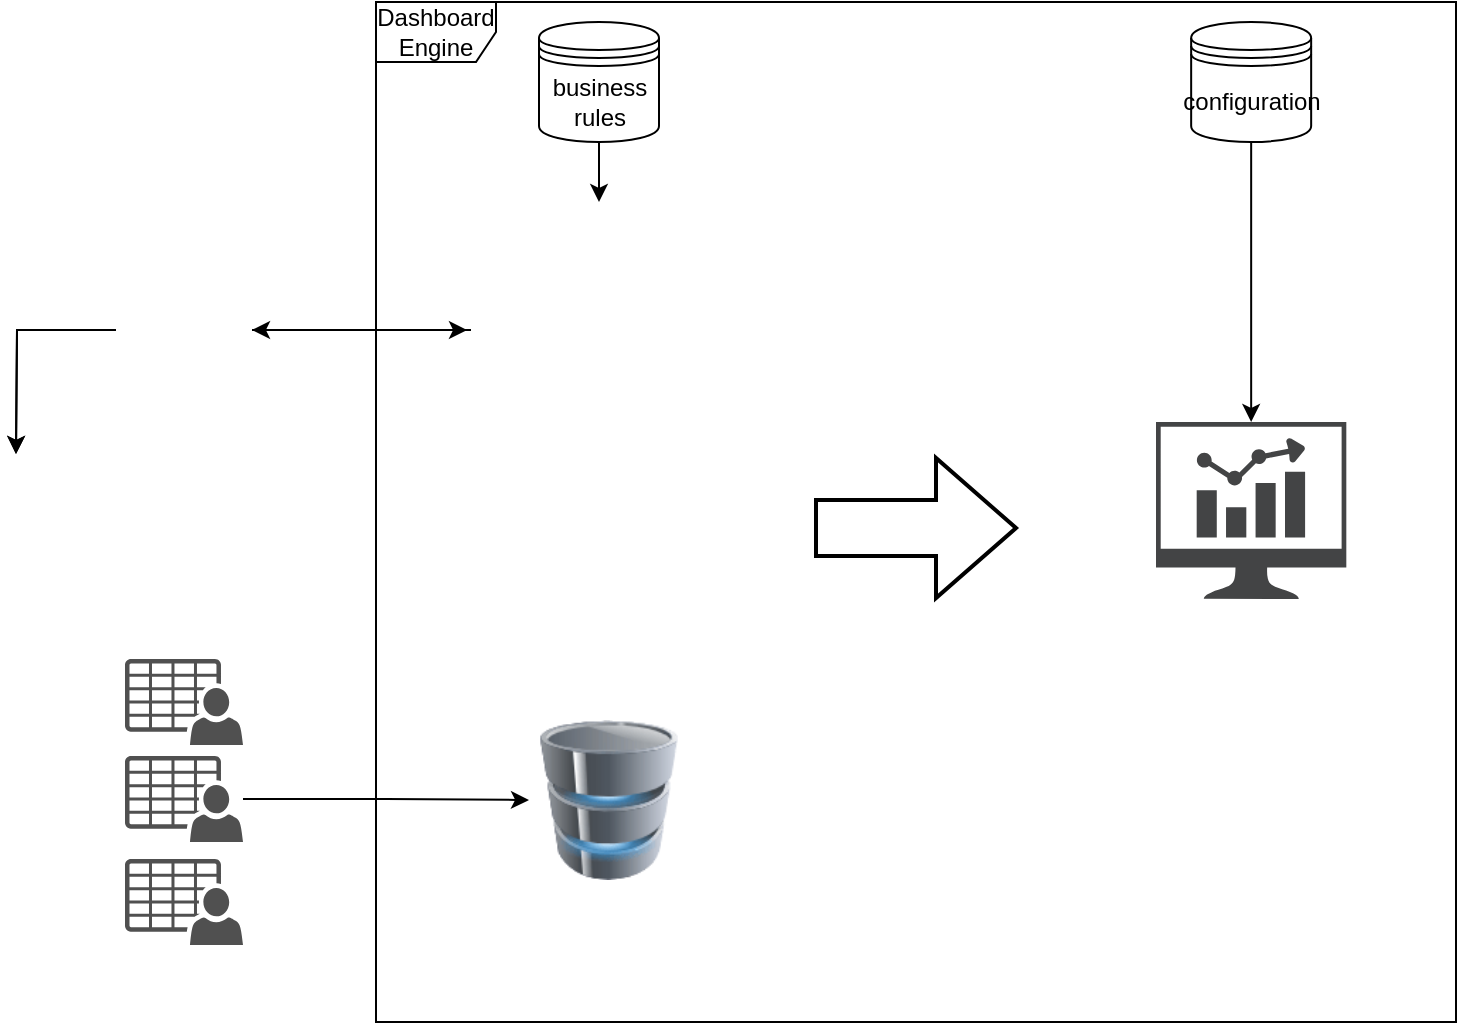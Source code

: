 <mxfile version="24.2.7" type="github">
  <diagram name="Page-1" id="NfocHUYJrqvPFP429sXq">
    <mxGraphModel dx="1002" dy="665" grid="1" gridSize="10" guides="1" tooltips="1" connect="1" arrows="1" fold="1" page="1" pageScale="1" pageWidth="850" pageHeight="1100" math="0" shadow="0">
      <root>
        <mxCell id="0" />
        <mxCell id="1" parent="0" />
        <mxCell id="ReU636VQs1B1num3QCUH-35" value="" style="edgeStyle=orthogonalEdgeStyle;rounded=0;orthogonalLoop=1;jettySize=auto;html=1;" edge="1" parent="1" source="ReU636VQs1B1num3QCUH-2" target="ReU636VQs1B1num3QCUH-32">
          <mxGeometry relative="1" as="geometry" />
        </mxCell>
        <mxCell id="ReU636VQs1B1num3QCUH-2" value="business rules" style="shape=datastore;whiteSpace=wrap;html=1;" vertex="1" parent="1">
          <mxGeometry x="261.5" y="20" width="60" height="60" as="geometry" />
        </mxCell>
        <mxCell id="ReU636VQs1B1num3QCUH-5" value="" style="sketch=0;pointerEvents=1;shadow=0;dashed=0;html=1;strokeColor=none;fillColor=#434445;aspect=fixed;labelPosition=center;verticalLabelPosition=bottom;verticalAlign=top;align=center;outlineConnect=0;shape=mxgraph.vvd.nsx_dashboard;" vertex="1" parent="1">
          <mxGeometry x="570" y="220" width="95.16" height="88.5" as="geometry" />
        </mxCell>
        <mxCell id="ReU636VQs1B1num3QCUH-6" value="" style="image;html=1;image=img/lib/clip_art/computers/Database_128x128.png" vertex="1" parent="1">
          <mxGeometry x="256.5" y="369" width="80" height="80" as="geometry" />
        </mxCell>
        <mxCell id="ReU636VQs1B1num3QCUH-27" value="" style="edgeStyle=orthogonalEdgeStyle;rounded=0;orthogonalLoop=1;jettySize=auto;html=1;" edge="1" parent="1" source="ReU636VQs1B1num3QCUH-7">
          <mxGeometry relative="1" as="geometry">
            <mxPoint x="NaN" y="236" as="targetPoint" />
          </mxGeometry>
        </mxCell>
        <mxCell id="ReU636VQs1B1num3QCUH-29" value="" style="edgeStyle=orthogonalEdgeStyle;rounded=0;orthogonalLoop=1;jettySize=auto;html=1;" edge="1" parent="1" source="ReU636VQs1B1num3QCUH-7">
          <mxGeometry relative="1" as="geometry">
            <mxPoint x="NaN" y="236" as="targetPoint" />
          </mxGeometry>
        </mxCell>
        <mxCell id="ReU636VQs1B1num3QCUH-7" value="" style="shape=image;html=1;verticalAlign=top;verticalLabelPosition=bottom;labelBackgroundColor=#ffffff;imageAspect=0;aspect=fixed;image=https://cdn3.iconfinder.com/data/icons/document-icons-2/30/647714-excel-128.png" vertex="1" parent="1">
          <mxGeometry x="50" y="140" width="68" height="68" as="geometry" />
        </mxCell>
        <mxCell id="ReU636VQs1B1num3QCUH-10" value="" style="edgeStyle=orthogonalEdgeStyle;rounded=0;orthogonalLoop=1;jettySize=auto;html=1;" edge="1" parent="1" source="ReU636VQs1B1num3QCUH-9" target="ReU636VQs1B1num3QCUH-6">
          <mxGeometry relative="1" as="geometry" />
        </mxCell>
        <mxCell id="ReU636VQs1B1num3QCUH-9" value="" style="sketch=0;pointerEvents=1;shadow=0;dashed=0;html=1;strokeColor=none;fillColor=#505050;labelPosition=center;verticalLabelPosition=bottom;verticalAlign=top;outlineConnect=0;align=center;shape=mxgraph.office.users.csv_file;" vertex="1" parent="1">
          <mxGeometry x="54.5" y="387" width="59" height="43" as="geometry" />
        </mxCell>
        <mxCell id="ReU636VQs1B1num3QCUH-30" value="" style="edgeStyle=orthogonalEdgeStyle;rounded=0;orthogonalLoop=1;jettySize=auto;html=1;" edge="1" parent="1" source="ReU636VQs1B1num3QCUH-7">
          <mxGeometry relative="1" as="geometry">
            <mxPoint x="225.5" y="174" as="targetPoint" />
          </mxGeometry>
        </mxCell>
        <mxCell id="ReU636VQs1B1num3QCUH-33" value="" style="edgeStyle=orthogonalEdgeStyle;rounded=0;orthogonalLoop=1;jettySize=auto;html=1;" edge="1" parent="1" source="ReU636VQs1B1num3QCUH-32" target="ReU636VQs1B1num3QCUH-7">
          <mxGeometry relative="1" as="geometry" />
        </mxCell>
        <mxCell id="ReU636VQs1B1num3QCUH-32" value="" style="shape=image;html=1;verticalAlign=top;verticalLabelPosition=bottom;labelBackgroundColor=#ffffff;imageAspect=0;aspect=fixed;image=https://cdn2.iconfinder.com/data/icons/thin-line-icons-for-seo-and-development-1/64/SEO_site_map-128.png" vertex="1" parent="1">
          <mxGeometry x="227.5" y="110" width="128" height="128" as="geometry" />
        </mxCell>
        <mxCell id="ReU636VQs1B1num3QCUH-37" value="" style="edgeStyle=orthogonalEdgeStyle;rounded=0;orthogonalLoop=1;jettySize=auto;html=1;" edge="1" parent="1" source="ReU636VQs1B1num3QCUH-34" target="ReU636VQs1B1num3QCUH-5">
          <mxGeometry relative="1" as="geometry">
            <mxPoint x="617.58" y="160" as="targetPoint" />
          </mxGeometry>
        </mxCell>
        <mxCell id="ReU636VQs1B1num3QCUH-34" value="configuration" style="shape=datastore;whiteSpace=wrap;html=1;" vertex="1" parent="1">
          <mxGeometry x="587.58" y="20" width="60" height="60" as="geometry" />
        </mxCell>
        <mxCell id="ReU636VQs1B1num3QCUH-38" value="" style="sketch=0;pointerEvents=1;shadow=0;dashed=0;html=1;strokeColor=none;fillColor=#505050;labelPosition=center;verticalLabelPosition=bottom;verticalAlign=top;outlineConnect=0;align=center;shape=mxgraph.office.users.csv_file;" vertex="1" parent="1">
          <mxGeometry x="54.5" y="438.5" width="59" height="43" as="geometry" />
        </mxCell>
        <mxCell id="ReU636VQs1B1num3QCUH-39" value="" style="sketch=0;pointerEvents=1;shadow=0;dashed=0;html=1;strokeColor=none;fillColor=#505050;labelPosition=center;verticalLabelPosition=bottom;verticalAlign=top;outlineConnect=0;align=center;shape=mxgraph.office.users.csv_file;" vertex="1" parent="1">
          <mxGeometry x="54.5" y="338.5" width="59" height="43" as="geometry" />
        </mxCell>
        <mxCell id="ReU636VQs1B1num3QCUH-41" value="" style="verticalLabelPosition=bottom;verticalAlign=top;html=1;strokeWidth=2;shape=mxgraph.arrows2.arrow;dy=0.6;dx=40;notch=0;" vertex="1" parent="1">
          <mxGeometry x="400" y="238" width="100" height="70" as="geometry" />
        </mxCell>
        <mxCell id="ReU636VQs1B1num3QCUH-42" value="Dashboard Engine" style="shape=umlFrame;whiteSpace=wrap;html=1;pointerEvents=0;" vertex="1" parent="1">
          <mxGeometry x="180" y="10" width="540" height="510" as="geometry" />
        </mxCell>
      </root>
    </mxGraphModel>
  </diagram>
</mxfile>
